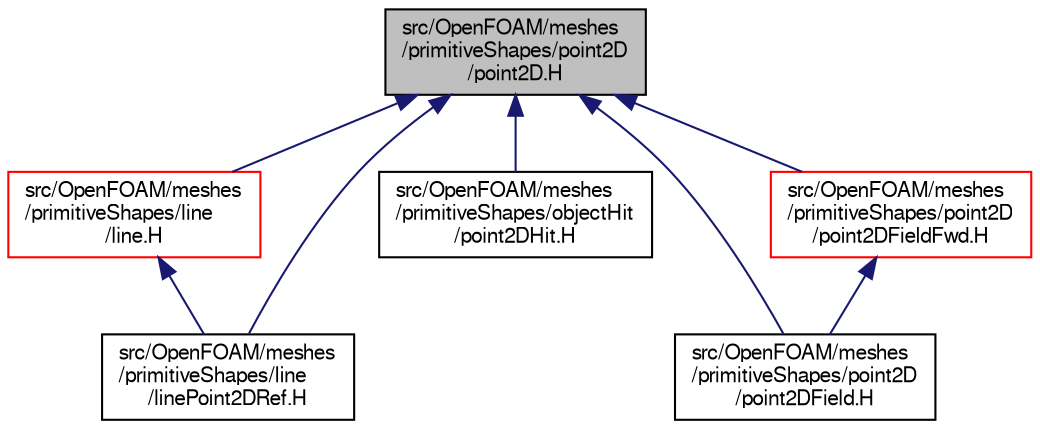 digraph "src/OpenFOAM/meshes/primitiveShapes/point2D/point2D.H"
{
  bgcolor="transparent";
  edge [fontname="FreeSans",fontsize="10",labelfontname="FreeSans",labelfontsize="10"];
  node [fontname="FreeSans",fontsize="10",shape=record];
  Node46 [label="src/OpenFOAM/meshes\l/primitiveShapes/point2D\l/point2D.H",height=0.2,width=0.4,color="black", fillcolor="grey75", style="filled", fontcolor="black"];
  Node46 -> Node47 [dir="back",color="midnightblue",fontsize="10",style="solid",fontname="FreeSans"];
  Node47 [label="src/OpenFOAM/meshes\l/primitiveShapes/line\l/line.H",height=0.2,width=0.4,color="red",URL="$a12014.html"];
  Node47 -> Node51 [dir="back",color="midnightblue",fontsize="10",style="solid",fontname="FreeSans"];
  Node51 [label="src/OpenFOAM/meshes\l/primitiveShapes/line\l/linePoint2DRef.H",height=0.2,width=0.4,color="black",URL="$a12020.html"];
  Node46 -> Node51 [dir="back",color="midnightblue",fontsize="10",style="solid",fontname="FreeSans"];
  Node46 -> Node3726 [dir="back",color="midnightblue",fontsize="10",style="solid",fontname="FreeSans"];
  Node3726 [label="src/OpenFOAM/meshes\l/primitiveShapes/objectHit\l/point2DHit.H",height=0.2,width=0.4,color="black",URL="$a12029.html"];
  Node46 -> Node3727 [dir="back",color="midnightblue",fontsize="10",style="solid",fontname="FreeSans"];
  Node3727 [label="src/OpenFOAM/meshes\l/primitiveShapes/point2D\l/point2DField.H",height=0.2,width=0.4,color="black",URL="$a12074.html"];
  Node46 -> Node3728 [dir="back",color="midnightblue",fontsize="10",style="solid",fontname="FreeSans"];
  Node3728 [label="src/OpenFOAM/meshes\l/primitiveShapes/point2D\l/point2DFieldFwd.H",height=0.2,width=0.4,color="red",URL="$a12077.html"];
  Node3728 -> Node3727 [dir="back",color="midnightblue",fontsize="10",style="solid",fontname="FreeSans"];
}
